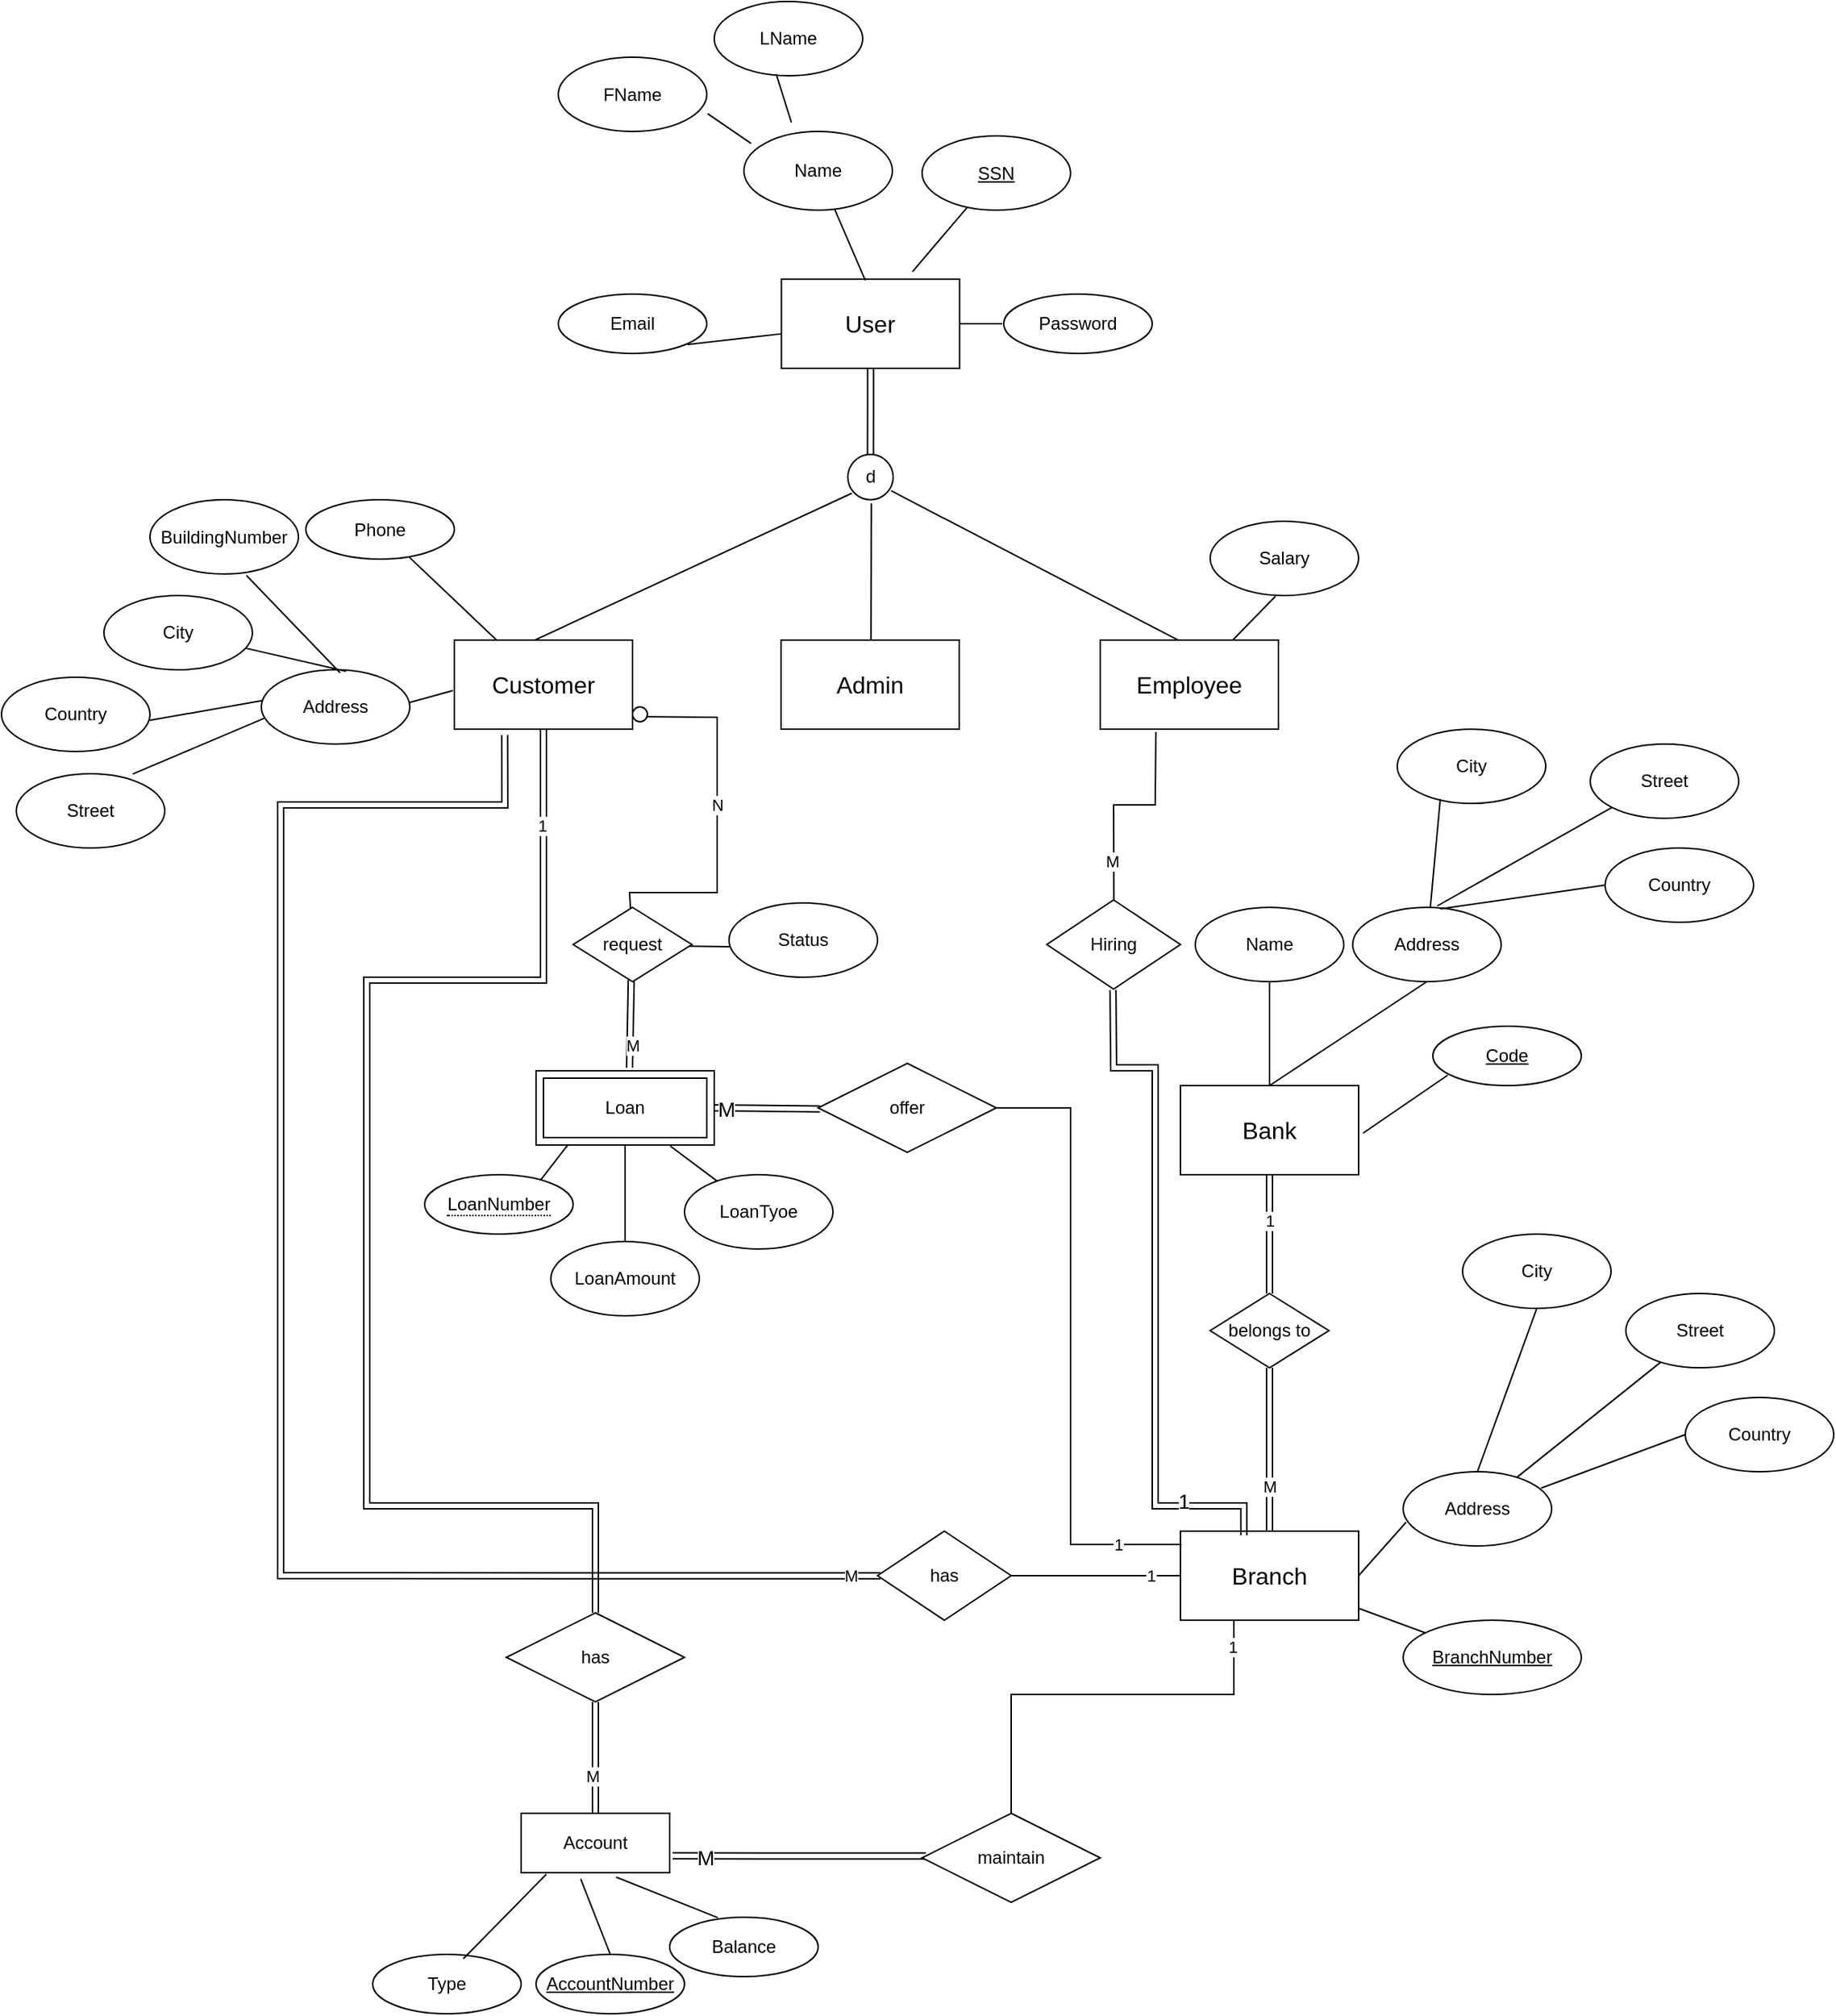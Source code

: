 <mxfile version="21.3.2" type="device">
  <diagram id="R2lEEEUBdFMjLlhIrx00" name="Page-1">
    <mxGraphModel dx="3240" dy="2437" grid="1" gridSize="59" guides="1" tooltips="1" connect="0" arrows="1" fold="1" page="1" pageScale="1" pageWidth="850" pageHeight="1100" background="#ffffff" math="0" shadow="0" extFonts="Permanent Marker^https://fonts.googleapis.com/css?family=Permanent+Marker">
      <root>
        <mxCell id="0" />
        <mxCell id="1" parent="0" />
        <mxCell id="I1Eal8p1mosymjfn8M6k-5" value="&lt;font size=&quot;3&quot;&gt;Bank&lt;/font&gt;" style="rounded=0;whiteSpace=wrap;html=1;" parent="1" vertex="1">
          <mxGeometry x="194" y="130" width="120" height="60" as="geometry" />
        </mxCell>
        <mxCell id="I1Eal8p1mosymjfn8M6k-6" value="Name" style="ellipse;whiteSpace=wrap;html=1;" parent="1" vertex="1">
          <mxGeometry x="204" y="10" width="100" height="50" as="geometry" />
        </mxCell>
        <mxCell id="I1Eal8p1mosymjfn8M6k-8" value="" style="endArrow=none;html=1;rounded=0;exitX=0.5;exitY=0;exitDx=0;exitDy=0;" parent="1" source="I1Eal8p1mosymjfn8M6k-5" target="I1Eal8p1mosymjfn8M6k-6" edge="1">
          <mxGeometry width="50" height="50" relative="1" as="geometry">
            <mxPoint x="220" y="130" as="sourcePoint" />
            <mxPoint x="270" y="80" as="targetPoint" />
          </mxGeometry>
        </mxCell>
        <mxCell id="I1Eal8p1mosymjfn8M6k-11" value="" style="endArrow=none;html=1;rounded=0;entryX=0.5;entryY=1;entryDx=0;entryDy=0;exitX=0.5;exitY=0;exitDx=0;exitDy=0;" parent="1" source="I1Eal8p1mosymjfn8M6k-5" target="I1Eal8p1mosymjfn8M6k-14" edge="1">
          <mxGeometry width="50" height="50" relative="1" as="geometry">
            <mxPoint x="250" y="120" as="sourcePoint" />
            <mxPoint x="310" y="80" as="targetPoint" />
          </mxGeometry>
        </mxCell>
        <mxCell id="I1Eal8p1mosymjfn8M6k-14" value="Address" style="ellipse;whiteSpace=wrap;html=1;" parent="1" vertex="1">
          <mxGeometry x="310" y="10" width="100" height="50" as="geometry" />
        </mxCell>
        <mxCell id="I1Eal8p1mosymjfn8M6k-15" value="City" style="ellipse;whiteSpace=wrap;html=1;" parent="1" vertex="1">
          <mxGeometry x="340" y="-110" width="100" height="50" as="geometry" />
        </mxCell>
        <mxCell id="I1Eal8p1mosymjfn8M6k-17" value="Street" style="ellipse;whiteSpace=wrap;html=1;" parent="1" vertex="1">
          <mxGeometry x="470" y="-100" width="100" height="50" as="geometry" />
        </mxCell>
        <mxCell id="I1Eal8p1mosymjfn8M6k-18" value="Country" style="ellipse;whiteSpace=wrap;html=1;" parent="1" vertex="1">
          <mxGeometry x="480" y="-30" width="100" height="50" as="geometry" />
        </mxCell>
        <mxCell id="I1Eal8p1mosymjfn8M6k-22" value="" style="endArrow=none;html=1;rounded=0;entryX=0.29;entryY=0.94;entryDx=0;entryDy=0;entryPerimeter=0;" parent="1" source="I1Eal8p1mosymjfn8M6k-14" target="I1Eal8p1mosymjfn8M6k-15" edge="1">
          <mxGeometry width="50" height="50" relative="1" as="geometry">
            <mxPoint x="360" y="8" as="sourcePoint" />
            <mxPoint x="389" y="-60" as="targetPoint" />
          </mxGeometry>
        </mxCell>
        <mxCell id="I1Eal8p1mosymjfn8M6k-23" value="" style="endArrow=none;html=1;rounded=0;exitX=0.57;exitY=-0.02;exitDx=0;exitDy=0;entryX=0;entryY=1;entryDx=0;entryDy=0;exitPerimeter=0;" parent="1" source="I1Eal8p1mosymjfn8M6k-14" target="I1Eal8p1mosymjfn8M6k-17" edge="1">
          <mxGeometry width="50" height="50" relative="1" as="geometry">
            <mxPoint x="396" y="17" as="sourcePoint" />
            <mxPoint x="425" y="-51" as="targetPoint" />
          </mxGeometry>
        </mxCell>
        <mxCell id="I1Eal8p1mosymjfn8M6k-24" value="" style="endArrow=none;html=1;rounded=0;exitX=0.59;exitY=0.02;exitDx=0;exitDy=0;entryX=0;entryY=0.5;entryDx=0;entryDy=0;exitPerimeter=0;" parent="1" source="I1Eal8p1mosymjfn8M6k-14" target="I1Eal8p1mosymjfn8M6k-18" edge="1">
          <mxGeometry width="50" height="50" relative="1" as="geometry">
            <mxPoint x="396" y="50" as="sourcePoint" />
            <mxPoint x="425" y="-18" as="targetPoint" />
          </mxGeometry>
        </mxCell>
        <mxCell id="I1Eal8p1mosymjfn8M6k-26" value="&lt;font size=&quot;3&quot;&gt;Branch&lt;/font&gt;" style="rounded=0;whiteSpace=wrap;html=1;" parent="1" vertex="1">
          <mxGeometry x="194" y="430" width="120" height="60" as="geometry" />
        </mxCell>
        <mxCell id="I1Eal8p1mosymjfn8M6k-31" value="" style="endArrow=none;html=1;rounded=0;entryX=0.02;entryY=0.68;entryDx=0;entryDy=0;exitX=1;exitY=0.5;exitDx=0;exitDy=0;entryPerimeter=0;" parent="1" source="I1Eal8p1mosymjfn8M6k-26" target="I1Eal8p1mosymjfn8M6k-34" edge="1">
          <mxGeometry width="50" height="50" relative="1" as="geometry">
            <mxPoint x="194" y="420" as="sourcePoint" />
            <mxPoint x="254" y="380" as="targetPoint" />
          </mxGeometry>
        </mxCell>
        <mxCell id="I1Eal8p1mosymjfn8M6k-34" value="Address" style="ellipse;whiteSpace=wrap;html=1;" parent="1" vertex="1">
          <mxGeometry x="344" y="390" width="100" height="50" as="geometry" />
        </mxCell>
        <mxCell id="I1Eal8p1mosymjfn8M6k-35" value="City" style="ellipse;whiteSpace=wrap;html=1;" parent="1" vertex="1">
          <mxGeometry x="384" y="230" width="100" height="50" as="geometry" />
        </mxCell>
        <mxCell id="I1Eal8p1mosymjfn8M6k-37" value="Street" style="ellipse;whiteSpace=wrap;html=1;" parent="1" vertex="1">
          <mxGeometry x="494" y="270" width="100" height="50" as="geometry" />
        </mxCell>
        <mxCell id="I1Eal8p1mosymjfn8M6k-38" value="Country" style="ellipse;whiteSpace=wrap;html=1;" parent="1" vertex="1">
          <mxGeometry x="534" y="340" width="100" height="50" as="geometry" />
        </mxCell>
        <mxCell id="I1Eal8p1mosymjfn8M6k-39" value="" style="endArrow=none;html=1;rounded=0;entryX=0.5;entryY=1;entryDx=0;entryDy=0;exitX=0.5;exitY=0;exitDx=0;exitDy=0;" parent="1" source="I1Eal8p1mosymjfn8M6k-34" target="I1Eal8p1mosymjfn8M6k-35" edge="1">
          <mxGeometry width="50" height="50" relative="1" as="geometry">
            <mxPoint x="512.907" y="470.623" as="sourcePoint" />
            <mxPoint x="443" y="317" as="targetPoint" />
            <Array as="points" />
          </mxGeometry>
        </mxCell>
        <mxCell id="I1Eal8p1mosymjfn8M6k-40" value="" style="endArrow=none;html=1;rounded=0;" parent="1" source="I1Eal8p1mosymjfn8M6k-34" target="I1Eal8p1mosymjfn8M6k-37" edge="1">
          <mxGeometry width="50" height="50" relative="1" as="geometry">
            <mxPoint x="531" y="469" as="sourcePoint" />
            <mxPoint x="558.645" y="322.678" as="targetPoint" />
          </mxGeometry>
        </mxCell>
        <mxCell id="I1Eal8p1mosymjfn8M6k-41" value="" style="endArrow=none;html=1;rounded=0;exitX=0.93;exitY=0.22;exitDx=0;exitDy=0;entryX=0;entryY=0.5;entryDx=0;entryDy=0;exitPerimeter=0;" parent="1" source="I1Eal8p1mosymjfn8M6k-34" target="I1Eal8p1mosymjfn8M6k-38" edge="1">
          <mxGeometry width="50" height="50" relative="1" as="geometry">
            <mxPoint x="533" y="471" as="sourcePoint" />
            <mxPoint x="499" y="362" as="targetPoint" />
          </mxGeometry>
        </mxCell>
        <mxCell id="I1Eal8p1mosymjfn8M6k-43" value="" style="endArrow=none;html=1;rounded=0;" parent="1" source="I1Eal8p1mosymjfn8M6k-26" target="I1Eal8p1mosymjfn8M6k-44" edge="1">
          <mxGeometry width="50" height="50" relative="1" as="geometry">
            <mxPoint x="214" y="420" as="sourcePoint" />
            <mxPoint x="264" y="370" as="targetPoint" />
          </mxGeometry>
        </mxCell>
        <mxCell id="I1Eal8p1mosymjfn8M6k-44" value="&lt;u&gt;BranchNumber&lt;/u&gt;" style="ellipse;whiteSpace=wrap;html=1;" parent="1" vertex="1">
          <mxGeometry x="344" y="490" width="120" height="50" as="geometry" />
        </mxCell>
        <mxCell id="I1Eal8p1mosymjfn8M6k-47" value="belongs to" style="rhombus;whiteSpace=wrap;html=1;rounded=0;" parent="1" vertex="1">
          <mxGeometry x="214" y="270" width="80" height="50" as="geometry" />
        </mxCell>
        <mxCell id="I1Eal8p1mosymjfn8M6k-50" value="" style="endArrow=none;html=1;rounded=0;exitX=0.5;exitY=0;exitDx=0;exitDy=0;shape=link;" parent="1" source="I1Eal8p1mosymjfn8M6k-47" target="I1Eal8p1mosymjfn8M6k-5" edge="1">
          <mxGeometry width="50" height="50" relative="1" as="geometry">
            <mxPoint x="220" y="300" as="sourcePoint" />
            <mxPoint x="260" y="190" as="targetPoint" />
          </mxGeometry>
        </mxCell>
        <mxCell id="I1Eal8p1mosymjfn8M6k-52" value="1" style="edgeLabel;html=1;align=center;verticalAlign=middle;resizable=0;points=[];" parent="I1Eal8p1mosymjfn8M6k-50" vertex="1" connectable="0">
          <mxGeometry x="0.24" y="2" relative="1" as="geometry">
            <mxPoint x="2" as="offset" />
          </mxGeometry>
        </mxCell>
        <mxCell id="I1Eal8p1mosymjfn8M6k-51" value="" style="endArrow=none;html=1;rounded=0;entryX=0.5;entryY=1;entryDx=0;entryDy=0;shape=link;" parent="1" source="I1Eal8p1mosymjfn8M6k-26" target="I1Eal8p1mosymjfn8M6k-47" edge="1">
          <mxGeometry width="50" height="50" relative="1" as="geometry">
            <mxPoint x="120" y="400" as="sourcePoint" />
            <mxPoint x="160" y="290" as="targetPoint" />
          </mxGeometry>
        </mxCell>
        <mxCell id="I1Eal8p1mosymjfn8M6k-53" value="M" style="edgeLabel;html=1;align=center;verticalAlign=middle;resizable=0;points=[];" parent="I1Eal8p1mosymjfn8M6k-51" vertex="1" connectable="0">
          <mxGeometry x="-0.453" relative="1" as="geometry">
            <mxPoint as="offset" />
          </mxGeometry>
        </mxCell>
        <mxCell id="I1Eal8p1mosymjfn8M6k-54" value="" style="endArrow=none;html=1;rounded=0;exitX=1;exitY=0.5;exitDx=0;exitDy=0;" parent="1" source="I1Eal8p1mosymjfn8M6k-55" target="I1Eal8p1mosymjfn8M6k-26" edge="1">
          <mxGeometry width="50" height="50" relative="1" as="geometry">
            <mxPoint x="60" y="460" as="sourcePoint" />
            <mxPoint x="140" y="450" as="targetPoint" />
          </mxGeometry>
        </mxCell>
        <mxCell id="I1Eal8p1mosymjfn8M6k-122" value="1" style="edgeLabel;html=1;align=center;verticalAlign=middle;resizable=0;points=[];" parent="I1Eal8p1mosymjfn8M6k-54" vertex="1" connectable="0">
          <mxGeometry x="0.637" relative="1" as="geometry">
            <mxPoint as="offset" />
          </mxGeometry>
        </mxCell>
        <mxCell id="I1Eal8p1mosymjfn8M6k-55" value="has" style="rhombus;whiteSpace=wrap;html=1;" parent="1" vertex="1">
          <mxGeometry x="-10" y="430" width="90" height="60" as="geometry" />
        </mxCell>
        <mxCell id="I1Eal8p1mosymjfn8M6k-73" value="" style="endArrow=none;html=1;rounded=0;entryX=0.022;entryY=0.503;entryDx=0;entryDy=0;entryPerimeter=0;exitX=0.274;exitY=1.065;exitDx=0;exitDy=0;shape=link;exitPerimeter=0;" parent="1" target="I1Eal8p1mosymjfn8M6k-55" edge="1">
          <mxGeometry width="50" height="50" relative="1" as="geometry">
            <mxPoint x="-261.12" y="-106.1" as="sourcePoint" />
            <mxPoint x="-3.15" y="460.36" as="targetPoint" />
            <Array as="points">
              <mxPoint x="-261" y="-59" />
              <mxPoint x="-412" y="-59" />
              <mxPoint x="-412" y="177" />
              <mxPoint x="-412" y="460" />
            </Array>
          </mxGeometry>
        </mxCell>
        <mxCell id="I1Eal8p1mosymjfn8M6k-123" value="M" style="edgeLabel;html=1;align=center;verticalAlign=middle;resizable=0;points=[];" parent="I1Eal8p1mosymjfn8M6k-73" vertex="1" connectable="0">
          <mxGeometry x="-0.727" y="1" relative="1" as="geometry">
            <mxPoint x="339" y="518" as="offset" />
          </mxGeometry>
        </mxCell>
        <mxCell id="I1Eal8p1mosymjfn8M6k-83" value="" style="endArrow=none;html=1;rounded=0;exitX=0.5;exitY=1;exitDx=0;exitDy=0;" parent="1" edge="1">
          <mxGeometry width="50" height="50" relative="1" as="geometry">
            <mxPoint x="-180" y="430" as="sourcePoint" />
            <mxPoint x="-180" y="430" as="targetPoint" />
          </mxGeometry>
        </mxCell>
        <mxCell id="I1Eal8p1mosymjfn8M6k-90" value="" style="endArrow=none;html=1;rounded=0;entryX=0.5;entryY=1;entryDx=0;entryDy=0;exitX=0.5;exitY=0;exitDx=0;exitDy=0;" parent="1" source="I1Eal8p1mosymjfn8M6k-198" target="I1Eal8p1mosymjfn8M6k-91" edge="1">
          <mxGeometry width="50" height="50" relative="1" as="geometry">
            <mxPoint x="-180" y="80" as="sourcePoint" />
            <mxPoint x="-200" y="10" as="targetPoint" />
          </mxGeometry>
        </mxCell>
        <mxCell id="I1Eal8p1mosymjfn8M6k-91" value="LoanAmount" style="ellipse;whiteSpace=wrap;html=1;" parent="1" vertex="1">
          <mxGeometry x="-230" y="235" width="100" height="50" as="geometry" />
        </mxCell>
        <mxCell id="I1Eal8p1mosymjfn8M6k-92" value="LoanTyoe" style="ellipse;whiteSpace=wrap;html=1;" parent="1" vertex="1">
          <mxGeometry x="-140" y="190" width="100" height="50" as="geometry" />
        </mxCell>
        <mxCell id="I1Eal8p1mosymjfn8M6k-93" value="" style="endArrow=none;html=1;rounded=0;exitX=0.754;exitY=1.015;exitDx=0;exitDy=0;exitPerimeter=0;" parent="1" source="I1Eal8p1mosymjfn8M6k-198" target="I1Eal8p1mosymjfn8M6k-92" edge="1">
          <mxGeometry width="50" height="50" relative="1" as="geometry">
            <mxPoint x="-180" y="80" as="sourcePoint" />
            <mxPoint x="-206" y="-71" as="targetPoint" />
          </mxGeometry>
        </mxCell>
        <mxCell id="I1Eal8p1mosymjfn8M6k-94" value="" style="endArrow=none;html=1;rounded=0;exitX=0.5;exitY=0;exitDx=0;exitDy=0;entryX=0.5;entryY=1;entryDx=0;entryDy=0;" parent="1" source="I1Eal8p1mosymjfn8M6k-198" target="I1Eal8p1mosymjfn8M6k-199" edge="1">
          <mxGeometry width="50" height="50" relative="1" as="geometry">
            <mxPoint x="-208.571" y="80" as="sourcePoint" />
            <mxPoint x="-250.861" y="26.854" as="targetPoint" />
          </mxGeometry>
        </mxCell>
        <mxCell id="I1Eal8p1mosymjfn8M6k-117" value="offer" style="shape=rhombus;perimeter=rhombusPerimeter;whiteSpace=wrap;html=1;align=center;" parent="1" vertex="1">
          <mxGeometry x="-50" y="115" width="120" height="60" as="geometry" />
        </mxCell>
        <mxCell id="I1Eal8p1mosymjfn8M6k-119" value="" style="endArrow=none;html=1;rounded=0;exitX=1;exitY=0.5;exitDx=0;exitDy=0;shape=link;entryX=0.01;entryY=0.513;entryDx=0;entryDy=0;entryPerimeter=0;" parent="1" source="I1Eal8p1mosymjfn8M6k-198" target="I1Eal8p1mosymjfn8M6k-117" edge="1">
          <mxGeometry relative="1" as="geometry">
            <mxPoint x="-120" y="110" as="sourcePoint" />
            <mxPoint x="7.239" y="183.881" as="targetPoint" />
          </mxGeometry>
        </mxCell>
        <mxCell id="I1Eal8p1mosymjfn8M6k-120" value="&lt;font style=&quot;font-size: 14px;&quot;&gt;M&lt;/font&gt;" style="edgeLabel;html=1;align=center;verticalAlign=middle;resizable=0;points=[];" parent="I1Eal8p1mosymjfn8M6k-119" vertex="1" connectable="0">
          <mxGeometry x="-0.787" y="-1" relative="1" as="geometry">
            <mxPoint as="offset" />
          </mxGeometry>
        </mxCell>
        <mxCell id="I1Eal8p1mosymjfn8M6k-127" value="Hiring" style="rhombus;whiteSpace=wrap;html=1;" parent="1" vertex="1">
          <mxGeometry x="104" y="5" width="90" height="60" as="geometry" />
        </mxCell>
        <mxCell id="I1Eal8p1mosymjfn8M6k-166" value="Account" style="whiteSpace=wrap;html=1;align=center;" parent="1" vertex="1">
          <mxGeometry x="-250" y="620" width="100" height="40" as="geometry" />
        </mxCell>
        <mxCell id="I1Eal8p1mosymjfn8M6k-168" value="Balance" style="ellipse;whiteSpace=wrap;html=1;align=center;" parent="1" vertex="1">
          <mxGeometry x="-150" y="690" width="100" height="40" as="geometry" />
        </mxCell>
        <mxCell id="I1Eal8p1mosymjfn8M6k-169" value="&lt;u&gt;AccountNumber&lt;/u&gt;" style="ellipse;whiteSpace=wrap;html=1;align=center;" parent="1" vertex="1">
          <mxGeometry x="-240" y="715" width="100" height="40" as="geometry" />
        </mxCell>
        <mxCell id="I1Eal8p1mosymjfn8M6k-170" value="Type" style="ellipse;whiteSpace=wrap;html=1;align=center;" parent="1" vertex="1">
          <mxGeometry x="-350" y="715" width="100" height="40" as="geometry" />
        </mxCell>
        <mxCell id="I1Eal8p1mosymjfn8M6k-173" value="" style="endArrow=none;html=1;rounded=0;exitX=0.325;exitY=0.008;exitDx=0;exitDy=0;exitPerimeter=0;entryX=0.64;entryY=1.075;entryDx=0;entryDy=0;entryPerimeter=0;" parent="1" source="I1Eal8p1mosymjfn8M6k-168" target="I1Eal8p1mosymjfn8M6k-166" edge="1">
          <mxGeometry width="50" height="50" relative="1" as="geometry">
            <mxPoint x="-160" y="1030" as="sourcePoint" />
            <mxPoint x="-250" y="960" as="targetPoint" />
          </mxGeometry>
        </mxCell>
        <mxCell id="I1Eal8p1mosymjfn8M6k-174" value="" style="endArrow=none;html=1;rounded=0;entryX=0.401;entryY=1.106;entryDx=0;entryDy=0;entryPerimeter=0;exitX=0.5;exitY=0;exitDx=0;exitDy=0;" parent="1" source="I1Eal8p1mosymjfn8M6k-169" target="I1Eal8p1mosymjfn8M6k-166" edge="1">
          <mxGeometry width="50" height="50" relative="1" as="geometry">
            <mxPoint x="-250" y="1020" as="sourcePoint" />
            <mxPoint x="-200" y="950" as="targetPoint" />
          </mxGeometry>
        </mxCell>
        <mxCell id="I1Eal8p1mosymjfn8M6k-178" value="" style="endArrow=none;html=1;rounded=0;entryX=0.17;entryY=1.025;entryDx=0;entryDy=0;entryPerimeter=0;exitX=0.61;exitY=0.075;exitDx=0;exitDy=0;exitPerimeter=0;" parent="1" source="I1Eal8p1mosymjfn8M6k-170" target="I1Eal8p1mosymjfn8M6k-166" edge="1">
          <mxGeometry width="50" height="50" relative="1" as="geometry">
            <mxPoint x="-325" y="1000" as="sourcePoint" />
            <mxPoint x="-250" y="960" as="targetPoint" />
          </mxGeometry>
        </mxCell>
        <mxCell id="I1Eal8p1mosymjfn8M6k-183" style="edgeStyle=orthogonalEdgeStyle;rounded=0;orthogonalLoop=1;jettySize=auto;html=1;endArrow=none;endFill=0;entryX=0.25;entryY=1;entryDx=0;entryDy=0;exitX=0.5;exitY=0;exitDx=0;exitDy=0;" parent="1" source="I1Eal8p1mosymjfn8M6k-180" target="I1Eal8p1mosymjfn8M6k-26" edge="1">
          <mxGeometry relative="1" as="geometry">
            <mxPoint x="250" y="510" as="targetPoint" />
            <Array as="points">
              <mxPoint x="80" y="540" />
              <mxPoint x="230" y="540" />
              <mxPoint x="230" y="490" />
            </Array>
          </mxGeometry>
        </mxCell>
        <mxCell id="i7AbF4z14QXL7yocwgoT-1" value="1" style="edgeLabel;html=1;align=center;verticalAlign=middle;resizable=0;points=[];" parent="I1Eal8p1mosymjfn8M6k-183" vertex="1" connectable="0">
          <mxGeometry x="0.835" y="1" relative="1" as="geometry">
            <mxPoint as="offset" />
          </mxGeometry>
        </mxCell>
        <mxCell id="I1Eal8p1mosymjfn8M6k-184" style="edgeStyle=orthogonalEdgeStyle;rounded=0;orthogonalLoop=1;jettySize=auto;html=1;entryX=1.02;entryY=0.717;entryDx=0;entryDy=0;shape=link;entryPerimeter=0;" parent="1" source="I1Eal8p1mosymjfn8M6k-180" target="I1Eal8p1mosymjfn8M6k-166" edge="1">
          <mxGeometry relative="1" as="geometry">
            <Array as="points">
              <mxPoint x="-65" y="649" />
            </Array>
          </mxGeometry>
        </mxCell>
        <mxCell id="I1Eal8p1mosymjfn8M6k-186" value="&lt;font style=&quot;font-size: 14px;&quot;&gt;M&lt;/font&gt;" style="edgeLabel;html=1;align=center;verticalAlign=middle;resizable=0;points=[];" parent="I1Eal8p1mosymjfn8M6k-184" vertex="1" connectable="0">
          <mxGeometry x="0.741" y="-5" relative="1" as="geometry">
            <mxPoint y="6" as="offset" />
          </mxGeometry>
        </mxCell>
        <mxCell id="I1Eal8p1mosymjfn8M6k-180" value="maintain" style="shape=rhombus;perimeter=rhombusPerimeter;whiteSpace=wrap;html=1;align=center;" parent="1" vertex="1">
          <mxGeometry x="20" y="620" width="120" height="60" as="geometry" />
        </mxCell>
        <mxCell id="I1Eal8p1mosymjfn8M6k-192" style="edgeStyle=orthogonalEdgeStyle;rounded=0;orthogonalLoop=1;jettySize=auto;html=1;endArrow=none;endFill=0;shape=link;" parent="1" source="I1Eal8p1mosymjfn8M6k-189" target="FsIi4DqIfgX6PywUieRL-13" edge="1">
          <mxGeometry relative="1" as="geometry">
            <mxPoint x="-199.2" y="488.68" as="targetPoint" />
            <Array as="points">
              <mxPoint x="-200" y="413" />
              <mxPoint x="-354" y="413" />
              <mxPoint x="-354" y="59" />
              <mxPoint x="-235" y="59" />
            </Array>
          </mxGeometry>
        </mxCell>
        <mxCell id="I1Eal8p1mosymjfn8M6k-195" value="1" style="edgeLabel;html=1;align=center;verticalAlign=middle;resizable=0;points=[];" parent="I1Eal8p1mosymjfn8M6k-192" vertex="1" connectable="0">
          <mxGeometry x="0.85" y="1" relative="1" as="geometry">
            <mxPoint as="offset" />
          </mxGeometry>
        </mxCell>
        <mxCell id="I1Eal8p1mosymjfn8M6k-193" style="edgeStyle=orthogonalEdgeStyle;rounded=0;orthogonalLoop=1;jettySize=auto;html=1;entryX=0.5;entryY=0;entryDx=0;entryDy=0;shape=link;" parent="1" source="I1Eal8p1mosymjfn8M6k-189" target="I1Eal8p1mosymjfn8M6k-166" edge="1">
          <mxGeometry relative="1" as="geometry" />
        </mxCell>
        <mxCell id="I1Eal8p1mosymjfn8M6k-197" value="M" style="edgeLabel;html=1;align=center;verticalAlign=middle;resizable=0;points=[];" parent="I1Eal8p1mosymjfn8M6k-193" vertex="1" connectable="0">
          <mxGeometry x="0.314" y="-2" relative="1" as="geometry">
            <mxPoint as="offset" />
          </mxGeometry>
        </mxCell>
        <mxCell id="I1Eal8p1mosymjfn8M6k-189" value="has" style="shape=rhombus;perimeter=rhombusPerimeter;whiteSpace=wrap;html=1;align=center;" parent="1" vertex="1">
          <mxGeometry x="-260" y="485" width="120" height="60" as="geometry" />
        </mxCell>
        <mxCell id="I1Eal8p1mosymjfn8M6k-198" value="Loan" style="shape=ext;margin=3;double=1;whiteSpace=wrap;html=1;align=center;" parent="1" vertex="1">
          <mxGeometry x="-240" y="120" width="120" height="50" as="geometry" />
        </mxCell>
        <mxCell id="I1Eal8p1mosymjfn8M6k-199" value="&lt;span style=&quot;border-bottom: 1px dotted&quot;&gt;LoanNumber&lt;/span&gt;" style="ellipse;whiteSpace=wrap;html=1;align=center;" parent="1" vertex="1">
          <mxGeometry x="-315" y="190" width="100" height="40" as="geometry" />
        </mxCell>
        <mxCell id="FsIi4DqIfgX6PywUieRL-10" value="" style="edgeStyle=orthogonalEdgeStyle;rounded=0;orthogonalLoop=1;jettySize=auto;html=1;shape=link;" parent="1" source="FsIi4DqIfgX6PywUieRL-3" target="FsIi4DqIfgX6PywUieRL-6" edge="1">
          <mxGeometry relative="1" as="geometry" />
        </mxCell>
        <mxCell id="FsIi4DqIfgX6PywUieRL-3" value="&lt;font size=&quot;3&quot;&gt;User&lt;/font&gt;" style="rounded=0;whiteSpace=wrap;html=1;" parent="1" vertex="1">
          <mxGeometry x="-74.75" y="-413" width="120" height="60" as="geometry" />
        </mxCell>
        <mxCell id="FsIi4DqIfgX6PywUieRL-6" value="d" style="ellipse;whiteSpace=wrap;html=1;aspect=fixed;" parent="1" vertex="1">
          <mxGeometry x="-30" y="-295" width="30.5" height="30.5" as="geometry" />
        </mxCell>
        <mxCell id="FsIi4DqIfgX6PywUieRL-11" value="" style="endArrow=none;html=1;rounded=0;entryX=0.089;entryY=0.857;entryDx=0;entryDy=0;entryPerimeter=0;exitX=0.419;exitY=0.03;exitDx=0;exitDy=0;exitPerimeter=0;" parent="1" source="FsIi4DqIfgX6PywUieRL-13" target="FsIi4DqIfgX6PywUieRL-6" edge="1">
          <mxGeometry width="50" height="50" relative="1" as="geometry">
            <mxPoint x="-100" y="-214.5" as="sourcePoint" />
            <mxPoint x="-50" y="-264.5" as="targetPoint" />
          </mxGeometry>
        </mxCell>
        <mxCell id="FsIi4DqIfgX6PywUieRL-12" value="" style="endArrow=none;html=1;rounded=0;entryX=0.519;entryY=1.083;entryDx=0;entryDy=0;entryPerimeter=0;exitX=0.505;exitY=0.019;exitDx=0;exitDy=0;exitPerimeter=0;" parent="1" source="FsIi4DqIfgX6PywUieRL-14" target="FsIi4DqIfgX6PywUieRL-6" edge="1">
          <mxGeometry width="50" height="50" relative="1" as="geometry">
            <mxPoint x="-14" y="-177" as="sourcePoint" />
            <mxPoint x="-68" y="-236" as="targetPoint" />
          </mxGeometry>
        </mxCell>
        <mxCell id="FsIi4DqIfgX6PywUieRL-13" value="&lt;font size=&quot;3&quot;&gt;Customer&lt;/font&gt;" style="rounded=0;whiteSpace=wrap;html=1;" parent="1" vertex="1">
          <mxGeometry x="-295" y="-170" width="120" height="60" as="geometry" />
        </mxCell>
        <mxCell id="FsIi4DqIfgX6PywUieRL-14" value="&lt;font size=&quot;3&quot;&gt;Admin&lt;/font&gt;" style="rounded=0;whiteSpace=wrap;html=1;" parent="1" vertex="1">
          <mxGeometry x="-75" y="-170" width="120" height="60" as="geometry" />
        </mxCell>
        <mxCell id="FsIi4DqIfgX6PywUieRL-15" value="" style="endArrow=none;html=1;rounded=0;entryX=0.956;entryY=0.803;entryDx=0;entryDy=0;entryPerimeter=0;exitX=0.476;exitY=0.041;exitDx=0;exitDy=0;exitPerimeter=0;" parent="1" source="FsIi4DqIfgX6PywUieRL-16" target="FsIi4DqIfgX6PywUieRL-6" edge="1">
          <mxGeometry width="50" height="50" relative="1" as="geometry">
            <mxPoint x="177" y="-177" as="sourcePoint" />
            <mxPoint x="45.25" y="-263" as="targetPoint" />
          </mxGeometry>
        </mxCell>
        <mxCell id="FsIi4DqIfgX6PywUieRL-16" value="&lt;font size=&quot;3&quot;&gt;Employee&lt;/font&gt;" style="rounded=0;whiteSpace=wrap;html=1;" parent="1" vertex="1">
          <mxGeometry x="140" y="-170" width="120" height="60" as="geometry" />
        </mxCell>
        <mxCell id="FsIi4DqIfgX6PywUieRL-17" value="Name" style="ellipse;whiteSpace=wrap;html=1;" parent="1" vertex="1">
          <mxGeometry x="-100" y="-512.5" width="100" height="53" as="geometry" />
        </mxCell>
        <mxCell id="FsIi4DqIfgX6PywUieRL-18" value="FName" style="ellipse;whiteSpace=wrap;html=1;" parent="1" vertex="1">
          <mxGeometry x="-225" y="-562.5" width="100" height="50" as="geometry" />
        </mxCell>
        <mxCell id="FsIi4DqIfgX6PywUieRL-19" value="LName" style="ellipse;whiteSpace=wrap;html=1;" parent="1" vertex="1">
          <mxGeometry x="-120" y="-600" width="100" height="50" as="geometry" />
        </mxCell>
        <mxCell id="FsIi4DqIfgX6PywUieRL-21" value="" style="endArrow=none;html=1;rounded=0;entryX=0.471;entryY=0.013;entryDx=0;entryDy=0;entryPerimeter=0;" parent="1" source="FsIi4DqIfgX6PywUieRL-17" target="FsIi4DqIfgX6PywUieRL-3" edge="1">
          <mxGeometry width="50" height="50" relative="1" as="geometry">
            <mxPoint x="118" y="-245" as="sourcePoint" />
            <mxPoint x="168" y="-295" as="targetPoint" />
          </mxGeometry>
        </mxCell>
        <mxCell id="FsIi4DqIfgX6PywUieRL-22" value="" style="endArrow=none;html=1;rounded=0;entryX=1.006;entryY=0.761;entryDx=0;entryDy=0;entryPerimeter=0;exitX=0.048;exitY=0.152;exitDx=0;exitDy=0;exitPerimeter=0;" parent="1" source="FsIi4DqIfgX6PywUieRL-17" target="FsIi4DqIfgX6PywUieRL-18" edge="1">
          <mxGeometry width="50" height="50" relative="1" as="geometry">
            <mxPoint x="118" y="-245" as="sourcePoint" />
            <mxPoint x="168" y="-295" as="targetPoint" />
          </mxGeometry>
        </mxCell>
        <mxCell id="FsIi4DqIfgX6PywUieRL-23" value="" style="endArrow=none;html=1;rounded=0;entryX=0.418;entryY=0.979;entryDx=0;entryDy=0;entryPerimeter=0;exitX=0.32;exitY=-0.113;exitDx=0;exitDy=0;exitPerimeter=0;" parent="1" source="FsIi4DqIfgX6PywUieRL-17" target="FsIi4DqIfgX6PywUieRL-19" edge="1">
          <mxGeometry width="50" height="50" relative="1" as="geometry">
            <mxPoint y="-540" as="sourcePoint" />
            <mxPoint x="-59" y="-531" as="targetPoint" />
          </mxGeometry>
        </mxCell>
        <mxCell id="FsIi4DqIfgX6PywUieRL-24" value="City" style="ellipse;whiteSpace=wrap;html=1;" parent="1" vertex="1">
          <mxGeometry x="-531" y="-200" width="100" height="50" as="geometry" />
        </mxCell>
        <mxCell id="FsIi4DqIfgX6PywUieRL-25" value="BuildingNumber" style="ellipse;whiteSpace=wrap;html=1;" parent="1" vertex="1">
          <mxGeometry x="-500" y="-264.5" width="100" height="50" as="geometry" />
        </mxCell>
        <mxCell id="FsIi4DqIfgX6PywUieRL-26" value="Street" style="ellipse;whiteSpace=wrap;html=1;" parent="1" vertex="1">
          <mxGeometry x="-590" y="-80" width="100" height="50" as="geometry" />
        </mxCell>
        <mxCell id="FsIi4DqIfgX6PywUieRL-27" value="Country" style="ellipse;whiteSpace=wrap;html=1;" parent="1" vertex="1">
          <mxGeometry x="-600" y="-145" width="100" height="50" as="geometry" />
        </mxCell>
        <mxCell id="FsIi4DqIfgX6PywUieRL-28" value="Address" style="ellipse;whiteSpace=wrap;html=1;" parent="1" vertex="1">
          <mxGeometry x="-425" y="-150" width="100" height="50" as="geometry" />
        </mxCell>
        <mxCell id="FsIi4DqIfgX6PywUieRL-31" value="" style="endArrow=none;html=1;rounded=0;entryX=1;entryY=0.58;entryDx=0;entryDy=0;entryPerimeter=0;exitX=0.007;exitY=0.415;exitDx=0;exitDy=0;exitPerimeter=0;" parent="1" source="FsIi4DqIfgX6PywUieRL-28" target="FsIi4DqIfgX6PywUieRL-27" edge="1">
          <mxGeometry width="50" height="50" relative="1" as="geometry">
            <mxPoint x="67" y="-354" as="sourcePoint" />
            <mxPoint x="103" y="-401" as="targetPoint" />
          </mxGeometry>
        </mxCell>
        <mxCell id="FsIi4DqIfgX6PywUieRL-32" value="" style="endArrow=none;html=1;rounded=0;entryX=0.65;entryY=1.02;entryDx=0;entryDy=0;entryPerimeter=0;exitX=0.53;exitY=0.04;exitDx=0;exitDy=0;exitPerimeter=0;" parent="1" source="FsIi4DqIfgX6PywUieRL-28" target="FsIi4DqIfgX6PywUieRL-25" edge="1">
          <mxGeometry width="50" height="50" relative="1" as="geometry">
            <mxPoint x="126" y="-295" as="sourcePoint" />
            <mxPoint x="162" y="-342" as="targetPoint" />
          </mxGeometry>
        </mxCell>
        <mxCell id="FsIi4DqIfgX6PywUieRL-33" value="" style="endArrow=none;html=1;rounded=0;exitX=0.57;exitY=0.02;exitDx=0;exitDy=0;exitPerimeter=0;" parent="1" source="FsIi4DqIfgX6PywUieRL-28" target="FsIi4DqIfgX6PywUieRL-24" edge="1">
          <mxGeometry width="50" height="50" relative="1" as="geometry">
            <mxPoint x="185" y="-236" as="sourcePoint" />
            <mxPoint x="221" y="-283" as="targetPoint" />
          </mxGeometry>
        </mxCell>
        <mxCell id="FsIi4DqIfgX6PywUieRL-34" value="" style="endArrow=none;html=1;rounded=0;entryX=0.784;entryY=0.004;entryDx=0;entryDy=0;entryPerimeter=0;exitX=0.028;exitY=0.646;exitDx=0;exitDy=0;exitPerimeter=0;" parent="1" source="FsIi4DqIfgX6PywUieRL-28" target="FsIi4DqIfgX6PywUieRL-26" edge="1">
          <mxGeometry width="50" height="50" relative="1" as="geometry">
            <mxPoint x="244" y="-177" as="sourcePoint" />
            <mxPoint x="280" y="-224" as="targetPoint" />
          </mxGeometry>
        </mxCell>
        <mxCell id="FsIi4DqIfgX6PywUieRL-35" value="Email" style="ellipse;whiteSpace=wrap;html=1;align=center;" parent="1" vertex="1">
          <mxGeometry x="-225" y="-403" width="100" height="40" as="geometry" />
        </mxCell>
        <mxCell id="FsIi4DqIfgX6PywUieRL-36" value="Password" style="ellipse;whiteSpace=wrap;html=1;align=center;" parent="1" vertex="1">
          <mxGeometry x="75" y="-403" width="100" height="40" as="geometry" />
        </mxCell>
        <mxCell id="FsIi4DqIfgX6PywUieRL-37" value="" style="endArrow=none;html=1;rounded=0;exitX=0.87;exitY=0.85;exitDx=0;exitDy=0;exitPerimeter=0;" parent="1" source="FsIi4DqIfgX6PywUieRL-35" target="FsIi4DqIfgX6PywUieRL-3" edge="1">
          <mxGeometry width="50" height="50" relative="1" as="geometry">
            <mxPoint x="20" y="-401" as="sourcePoint" />
            <mxPoint x="41" y="-353" as="targetPoint" />
          </mxGeometry>
        </mxCell>
        <mxCell id="FsIi4DqIfgX6PywUieRL-38" value="" style="endArrow=none;html=1;rounded=0;exitX=-0.01;exitY=0.5;exitDx=0;exitDy=0;exitPerimeter=0;" parent="1" source="FsIi4DqIfgX6PywUieRL-36" target="FsIi4DqIfgX6PywUieRL-3" edge="1">
          <mxGeometry width="50" height="50" relative="1" as="geometry">
            <mxPoint x="-74" y="-390" as="sourcePoint" />
            <mxPoint y="-354" as="targetPoint" />
          </mxGeometry>
        </mxCell>
        <mxCell id="FsIi4DqIfgX6PywUieRL-39" value="" style="endArrow=none;html=1;rounded=0;entryX=1;entryY=0.44;entryDx=0;entryDy=0;entryPerimeter=0;exitX=-0.008;exitY=0.567;exitDx=0;exitDy=0;exitPerimeter=0;" parent="1" source="FsIi4DqIfgX6PywUieRL-13" target="FsIi4DqIfgX6PywUieRL-28" edge="1">
          <mxGeometry width="50" height="50" relative="1" as="geometry">
            <mxPoint x="-410" y="-120" as="sourcePoint" />
            <mxPoint x="-360" y="-170" as="targetPoint" />
          </mxGeometry>
        </mxCell>
        <mxCell id="FsIi4DqIfgX6PywUieRL-42" value="Phone" style="ellipse;whiteSpace=wrap;html=1;align=center;" parent="1" vertex="1">
          <mxGeometry x="-395" y="-264.5" width="100" height="40" as="geometry" />
        </mxCell>
        <mxCell id="FsIi4DqIfgX6PywUieRL-43" value="" style="endArrow=none;html=1;rounded=0;" parent="1" source="FsIi4DqIfgX6PywUieRL-13" target="FsIi4DqIfgX6PywUieRL-42" edge="1">
          <mxGeometry width="50" height="50" relative="1" as="geometry">
            <mxPoint x="-327" y="-141" as="sourcePoint" />
            <mxPoint x="-330" y="-170" as="targetPoint" />
          </mxGeometry>
        </mxCell>
        <mxCell id="FsIi4DqIfgX6PywUieRL-44" value="" style="endArrow=none;html=1;rounded=0;shape=link;exitX=0.489;exitY=0.978;exitDx=0;exitDy=0;exitPerimeter=0;" parent="1" source="FsIi4DqIfgX6PywUieRL-45" edge="1">
          <mxGeometry x="1" width="50" height="50" relative="1" as="geometry">
            <mxPoint x="-177" y="59" as="sourcePoint" />
            <mxPoint x="-177" y="118" as="targetPoint" />
            <mxPoint as="offset" />
          </mxGeometry>
        </mxCell>
        <mxCell id="FsIi4DqIfgX6PywUieRL-46" value="M" style="edgeLabel;html=1;align=center;verticalAlign=middle;resizable=0;points=[];" parent="FsIi4DqIfgX6PywUieRL-44" vertex="1" connectable="0">
          <mxGeometry x="0.474" y="1" relative="1" as="geometry">
            <mxPoint as="offset" />
          </mxGeometry>
        </mxCell>
        <mxCell id="FsIi4DqIfgX6PywUieRL-45" value="request" style="rhombus;whiteSpace=wrap;html=1;rounded=0;" parent="1" vertex="1">
          <mxGeometry x="-215" y="10" width="80" height="50" as="geometry" />
        </mxCell>
        <mxCell id="FsIi4DqIfgX6PywUieRL-47" value="" style="ellipse;whiteSpace=wrap;html=1;aspect=fixed;" parent="1" vertex="1">
          <mxGeometry x="-175" y="-125" width="10" height="10" as="geometry" />
        </mxCell>
        <mxCell id="FsIi4DqIfgX6PywUieRL-48" value="N" style="endArrow=none;html=1;rounded=0;exitX=0.962;exitY=0.66;exitDx=0;exitDy=0;exitPerimeter=0;" parent="1" source="FsIi4DqIfgX6PywUieRL-47" target="FsIi4DqIfgX6PywUieRL-45" edge="1">
          <mxGeometry x="-0.096" width="50" height="50" relative="1" as="geometry">
            <mxPoint x="-135" y="-120" as="sourcePoint" />
            <mxPoint x="-135" as="targetPoint" />
            <mxPoint as="offset" />
            <Array as="points">
              <mxPoint x="-118" y="-118" />
              <mxPoint x="-118" />
              <mxPoint x="-177" />
            </Array>
          </mxGeometry>
        </mxCell>
        <mxCell id="FsIi4DqIfgX6PywUieRL-52" value="" style="endArrow=none;html=1;rounded=0;exitX=0.006;exitY=0.15;exitDx=0;exitDy=0;exitPerimeter=0;entryX=1.003;entryY=0.5;entryDx=0;entryDy=0;entryPerimeter=0;" parent="1" source="I1Eal8p1mosymjfn8M6k-26" target="I1Eal8p1mosymjfn8M6k-117" edge="1">
          <mxGeometry width="50" height="50" relative="1" as="geometry">
            <mxPoint x="134" y="439" as="sourcePoint" />
            <mxPoint x="59" y="146" as="targetPoint" />
            <Array as="points">
              <mxPoint x="120" y="439" />
              <mxPoint x="120" y="145" />
            </Array>
          </mxGeometry>
        </mxCell>
        <mxCell id="29j81IlSqwF7sysXqsVi-1" value="1" style="edgeLabel;html=1;align=center;verticalAlign=middle;resizable=0;points=[];" parent="FsIi4DqIfgX6PywUieRL-52" vertex="1" connectable="0">
          <mxGeometry x="-0.794" relative="1" as="geometry">
            <mxPoint as="offset" />
          </mxGeometry>
        </mxCell>
        <mxCell id="29j81IlSqwF7sysXqsVi-2" value="Salary" style="ellipse;whiteSpace=wrap;html=1;" parent="1" vertex="1">
          <mxGeometry x="214" y="-250" width="100" height="50" as="geometry" />
        </mxCell>
        <mxCell id="29j81IlSqwF7sysXqsVi-3" value="" style="endArrow=none;html=1;rounded=0;entryX=0.44;entryY=1.01;entryDx=0;entryDy=0;entryPerimeter=0;" parent="1" source="FsIi4DqIfgX6PywUieRL-16" target="29j81IlSqwF7sysXqsVi-2" edge="1">
          <mxGeometry width="50" height="50" relative="1" as="geometry">
            <mxPoint x="194" y="-125" as="sourcePoint" />
            <mxPoint x="196" y="-179" as="targetPoint" />
          </mxGeometry>
        </mxCell>
        <mxCell id="29j81IlSqwF7sysXqsVi-6" style="edgeStyle=orthogonalEdgeStyle;rounded=0;orthogonalLoop=1;jettySize=auto;html=1;shape=link;entryX=0.356;entryY=0.047;entryDx=0;entryDy=0;entryPerimeter=0;exitX=0.495;exitY=1.011;exitDx=0;exitDy=0;exitPerimeter=0;" parent="1" source="I1Eal8p1mosymjfn8M6k-127" target="I1Eal8p1mosymjfn8M6k-26" edge="1">
          <mxGeometry relative="1" as="geometry">
            <Array as="points">
              <mxPoint x="149" y="68" />
              <mxPoint x="149" y="68" />
              <mxPoint x="149" y="118" />
              <mxPoint x="177" y="118" />
              <mxPoint x="177" y="413" />
              <mxPoint x="237" y="413" />
            </Array>
            <mxPoint x="217.25" y="199" as="sourcePoint" />
            <mxPoint x="236" y="413" as="targetPoint" />
          </mxGeometry>
        </mxCell>
        <mxCell id="29j81IlSqwF7sysXqsVi-7" value="&lt;font style=&quot;font-size: 14px;&quot;&gt;1&lt;/font&gt;" style="edgeLabel;html=1;align=center;verticalAlign=middle;resizable=0;points=[];" parent="29j81IlSqwF7sysXqsVi-6" vertex="1" connectable="0">
          <mxGeometry x="0.741" y="-5" relative="1" as="geometry">
            <mxPoint x="-2" y="-8" as="offset" />
          </mxGeometry>
        </mxCell>
        <mxCell id="29j81IlSqwF7sysXqsVi-8" value="" style="endArrow=none;html=1;rounded=0;exitX=0.502;exitY=0;exitDx=0;exitDy=0;exitPerimeter=0;entryX=0.312;entryY=1.031;entryDx=0;entryDy=0;entryPerimeter=0;" parent="1" source="I1Eal8p1mosymjfn8M6k-127" target="FsIi4DqIfgX6PywUieRL-16" edge="1">
          <mxGeometry width="50" height="50" relative="1" as="geometry">
            <mxPoint x="105.5" y="3" as="sourcePoint" />
            <mxPoint x="59" y="-59" as="targetPoint" />
            <Array as="points">
              <mxPoint x="149" y="-59" />
              <mxPoint x="177" y="-59" />
            </Array>
          </mxGeometry>
        </mxCell>
        <mxCell id="29j81IlSqwF7sysXqsVi-9" value="M" style="edgeLabel;html=1;align=center;verticalAlign=middle;resizable=0;points=[];" parent="29j81IlSqwF7sysXqsVi-8" vertex="1" connectable="0">
          <mxGeometry x="-0.624" y="1" relative="1" as="geometry">
            <mxPoint as="offset" />
          </mxGeometry>
        </mxCell>
        <mxCell id="_2xyU4ahgMiA9Hih333Y-1" value="" style="endArrow=none;html=1;rounded=0;entryX=0.1;entryY=0.825;entryDx=0;entryDy=0;exitX=1.025;exitY=0.533;exitDx=0;exitDy=0;exitPerimeter=0;entryPerimeter=0;" parent="1" source="I1Eal8p1mosymjfn8M6k-5" target="_2xyU4ahgMiA9Hih333Y-2" edge="1">
          <mxGeometry width="50" height="50" relative="1" as="geometry">
            <mxPoint x="313" y="189" as="sourcePoint" />
            <mxPoint x="419" y="119" as="targetPoint" />
          </mxGeometry>
        </mxCell>
        <mxCell id="_2xyU4ahgMiA9Hih333Y-2" value="&lt;u&gt;Code&lt;/u&gt;" style="ellipse;whiteSpace=wrap;html=1;align=center;" parent="1" vertex="1">
          <mxGeometry x="364" y="90" width="100" height="40" as="geometry" />
        </mxCell>
        <mxCell id="_2xyU4ahgMiA9Hih333Y-3" value="" style="endArrow=none;html=1;rounded=0;exitX=0.979;exitY=0.523;exitDx=0;exitDy=0;exitPerimeter=0;entryX=0.017;entryY=0.59;entryDx=0;entryDy=0;entryPerimeter=0;" parent="1" source="FsIi4DqIfgX6PywUieRL-45" target="_2xyU4ahgMiA9Hih333Y-5" edge="1">
          <mxGeometry width="50" height="50" relative="1" as="geometry">
            <mxPoint x="-123" y="30" as="sourcePoint" />
            <mxPoint x="-118" y="59" as="targetPoint" />
          </mxGeometry>
        </mxCell>
        <mxCell id="_2xyU4ahgMiA9Hih333Y-5" value="Status" style="ellipse;whiteSpace=wrap;html=1;" parent="1" vertex="1">
          <mxGeometry x="-110" y="7" width="100" height="50" as="geometry" />
        </mxCell>
        <mxCell id="sgA8CUKs1tubCT4c3py2-1" value="&lt;u&gt;SSN&lt;/u&gt;" style="ellipse;whiteSpace=wrap;html=1;" vertex="1" parent="1">
          <mxGeometry x="20" y="-509.5" width="100" height="50" as="geometry" />
        </mxCell>
        <mxCell id="sgA8CUKs1tubCT4c3py2-2" value="" style="endArrow=none;html=1;rounded=0;exitX=0.736;exitY=-0.085;exitDx=0;exitDy=0;exitPerimeter=0;" edge="1" parent="1" source="FsIi4DqIfgX6PywUieRL-3" target="sgA8CUKs1tubCT4c3py2-1">
          <mxGeometry width="50" height="50" relative="1" as="geometry">
            <mxPoint x="20" y="-409" as="sourcePoint" />
            <mxPoint x="22.243" y="-462.503" as="targetPoint" />
          </mxGeometry>
        </mxCell>
      </root>
    </mxGraphModel>
  </diagram>
</mxfile>

